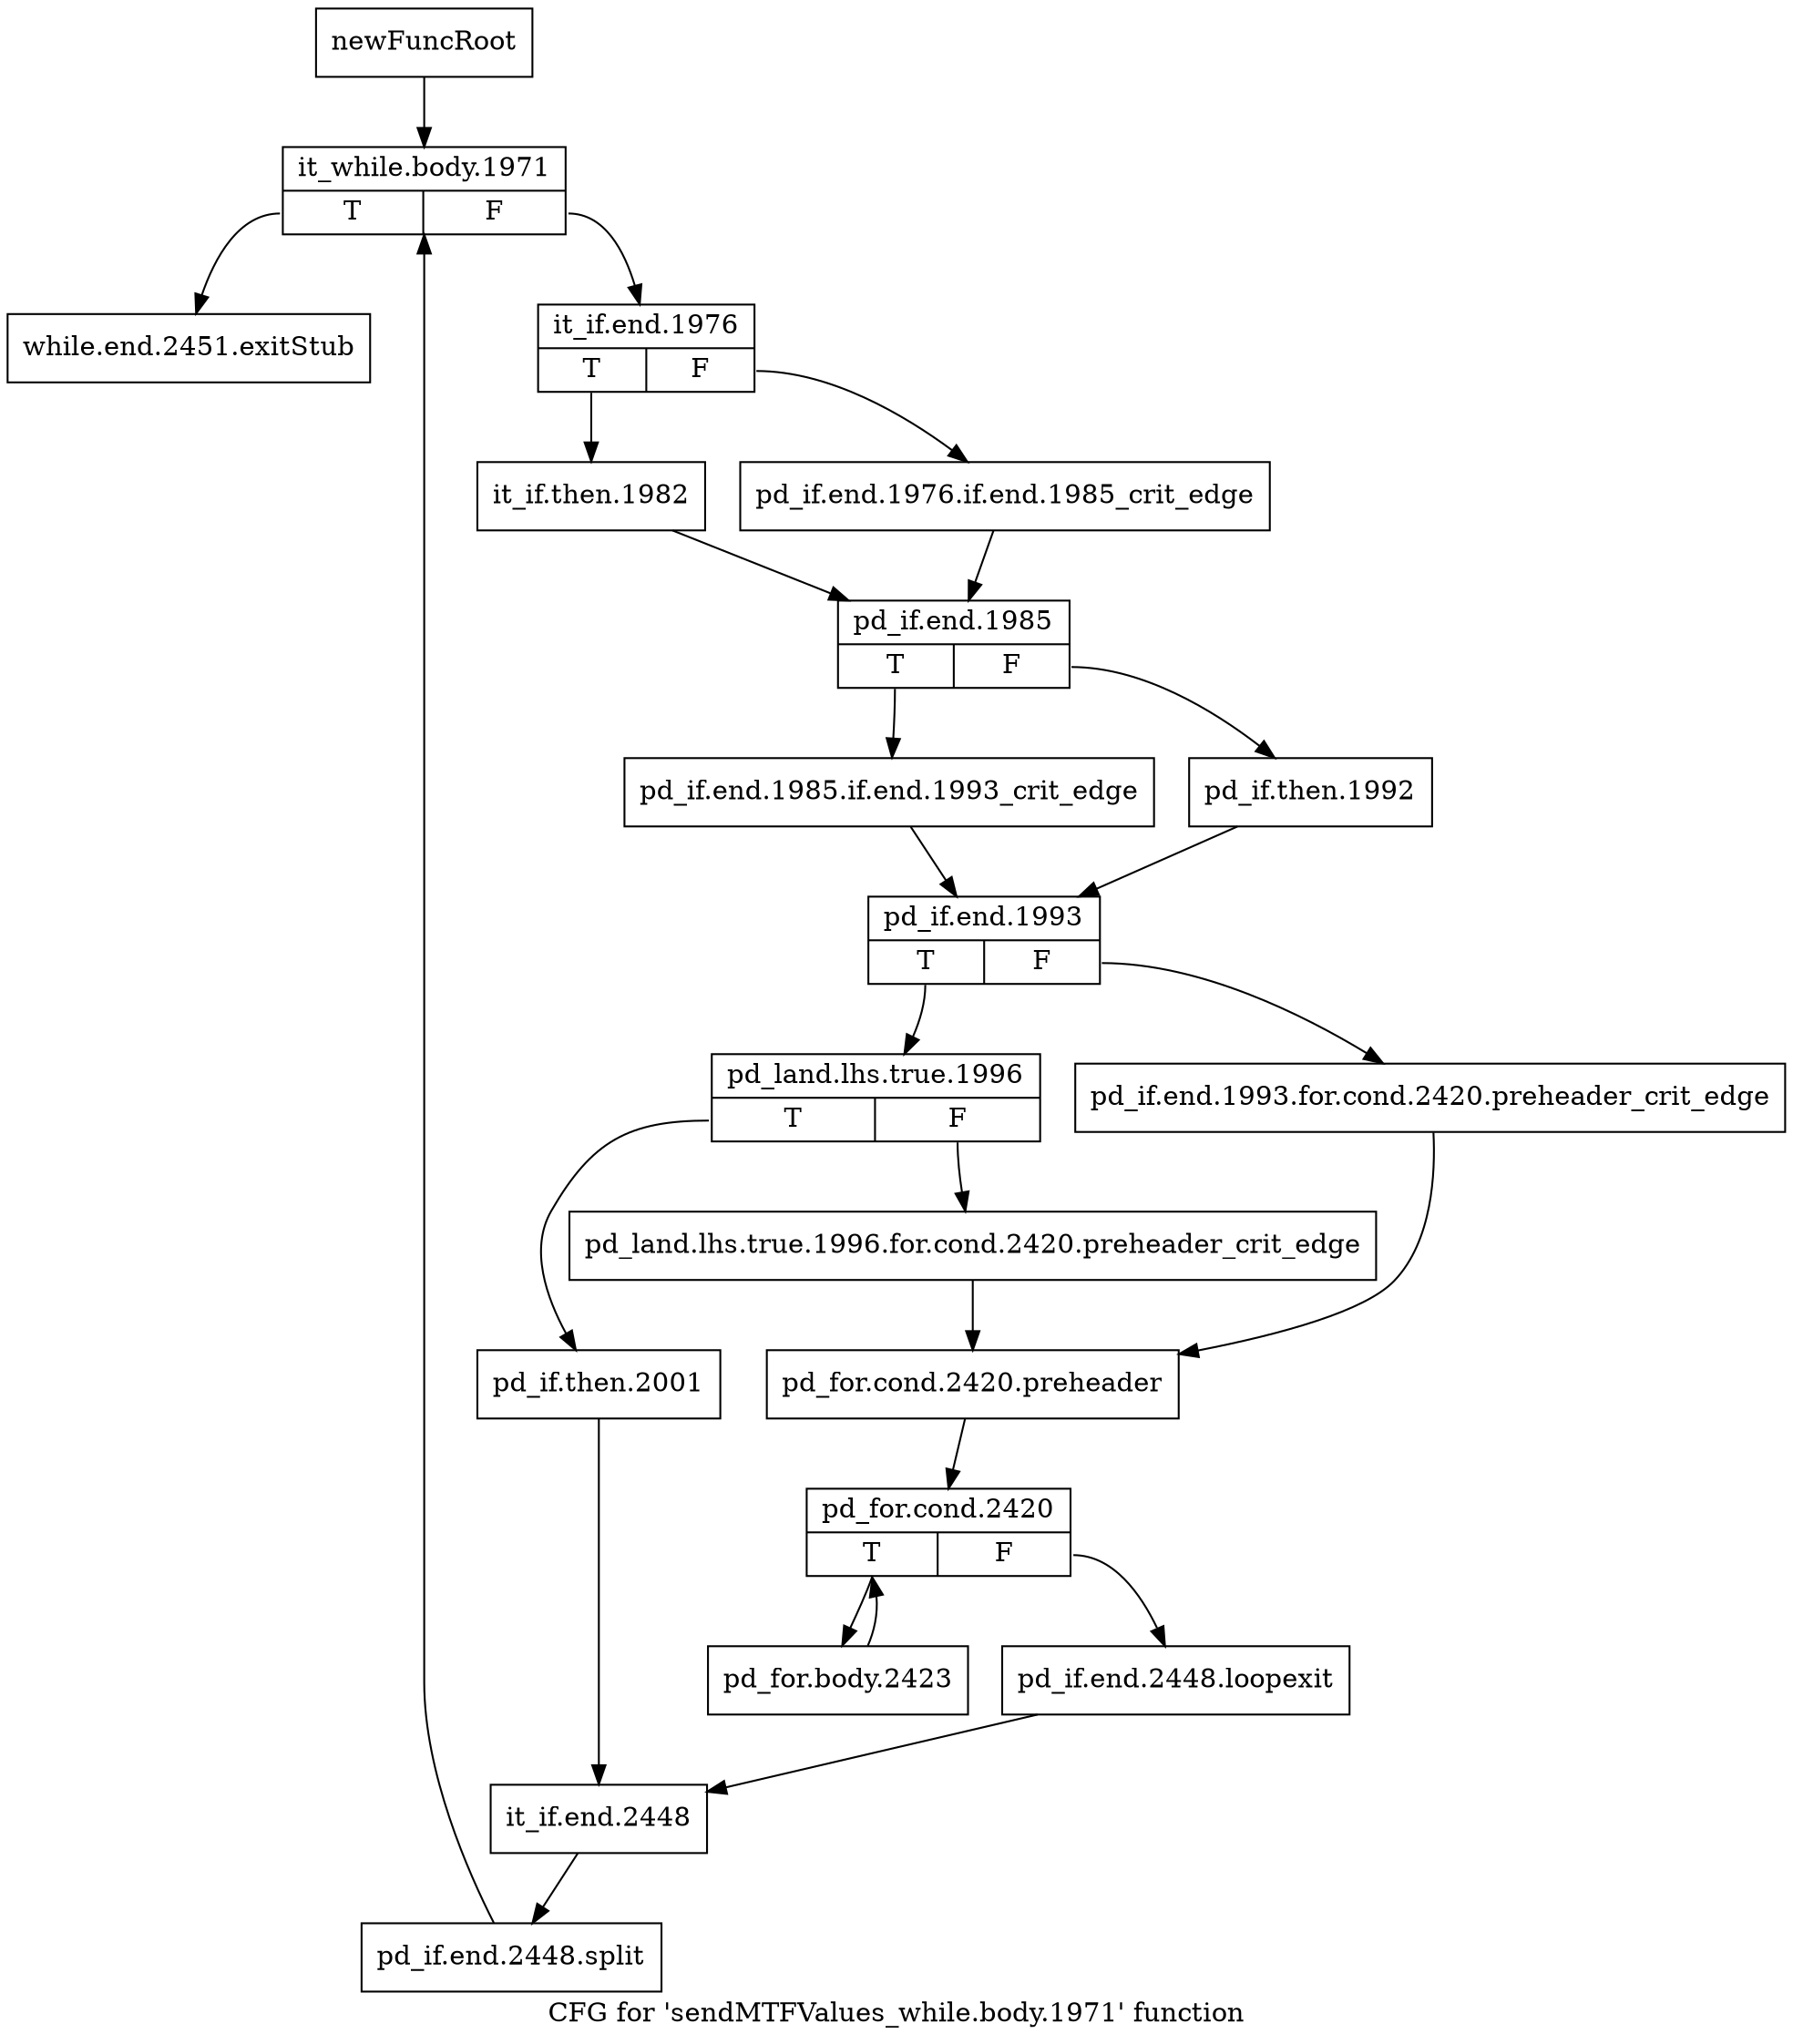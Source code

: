 digraph "CFG for 'sendMTFValues_while.body.1971' function" {
	label="CFG for 'sendMTFValues_while.body.1971' function";

	Node0x189e0f0 [shape=record,label="{newFuncRoot}"];
	Node0x189e0f0 -> Node0x189e190;
	Node0x189e140 [shape=record,label="{while.end.2451.exitStub}"];
	Node0x189e190 [shape=record,label="{it_while.body.1971|{<s0>T|<s1>F}}"];
	Node0x189e190:s0 -> Node0x189e140;
	Node0x189e190:s1 -> Node0x189e1e0;
	Node0x189e1e0 [shape=record,label="{it_if.end.1976|{<s0>T|<s1>F}}"];
	Node0x189e1e0:s0 -> Node0x189e280;
	Node0x189e1e0:s1 -> Node0x189e230;
	Node0x189e230 [shape=record,label="{pd_if.end.1976.if.end.1985_crit_edge}"];
	Node0x189e230 -> Node0x189e2d0;
	Node0x189e280 [shape=record,label="{it_if.then.1982}"];
	Node0x189e280 -> Node0x189e2d0;
	Node0x189e2d0 [shape=record,label="{pd_if.end.1985|{<s0>T|<s1>F}}"];
	Node0x189e2d0:s0 -> Node0x189e370;
	Node0x189e2d0:s1 -> Node0x189e320;
	Node0x189e320 [shape=record,label="{pd_if.then.1992}"];
	Node0x189e320 -> Node0x189e3c0;
	Node0x189e370 [shape=record,label="{pd_if.end.1985.if.end.1993_crit_edge}"];
	Node0x189e370 -> Node0x189e3c0;
	Node0x189e3c0 [shape=record,label="{pd_if.end.1993|{<s0>T|<s1>F}}"];
	Node0x189e3c0:s0 -> Node0x189e460;
	Node0x189e3c0:s1 -> Node0x189e410;
	Node0x189e410 [shape=record,label="{pd_if.end.1993.for.cond.2420.preheader_crit_edge}"];
	Node0x189e410 -> Node0x189e500;
	Node0x189e460 [shape=record,label="{pd_land.lhs.true.1996|{<s0>T|<s1>F}}"];
	Node0x189e460:s0 -> Node0x189e640;
	Node0x189e460:s1 -> Node0x189e4b0;
	Node0x189e4b0 [shape=record,label="{pd_land.lhs.true.1996.for.cond.2420.preheader_crit_edge}"];
	Node0x189e4b0 -> Node0x189e500;
	Node0x189e500 [shape=record,label="{pd_for.cond.2420.preheader}"];
	Node0x189e500 -> Node0x189e550;
	Node0x189e550 [shape=record,label="{pd_for.cond.2420|{<s0>T|<s1>F}}"];
	Node0x189e550:s0 -> Node0x189e5f0;
	Node0x189e550:s1 -> Node0x189e5a0;
	Node0x189e5a0 [shape=record,label="{pd_if.end.2448.loopexit}"];
	Node0x189e5a0 -> Node0x189e690;
	Node0x189e5f0 [shape=record,label="{pd_for.body.2423}"];
	Node0x189e5f0 -> Node0x189e550;
	Node0x189e640 [shape=record,label="{pd_if.then.2001}"];
	Node0x189e640 -> Node0x189e690;
	Node0x189e690 [shape=record,label="{it_if.end.2448}"];
	Node0x189e690 -> Node0x1acba40;
	Node0x1acba40 [shape=record,label="{pd_if.end.2448.split}"];
	Node0x1acba40 -> Node0x189e190;
}
